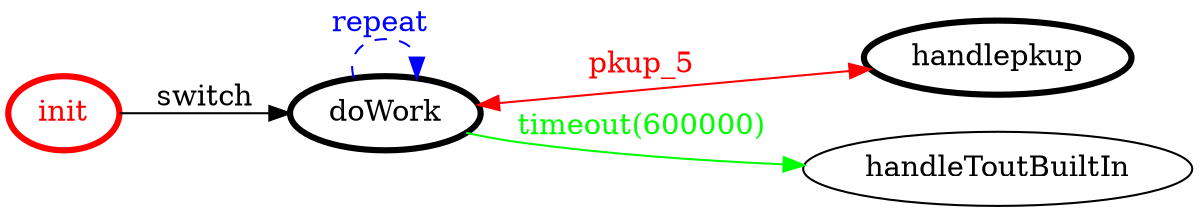 /*
*
* A GraphViz DOT FSM description 
* Please use a GraphViz visualizer (like http://www.webgraphviz.com)
*  
*/

digraph finite_state_machine {
	rankdir=LR
	size="8,5"
	
	init [ color = red ][ fontcolor = red ][ penwidth = 3 ]
	doWork [ color = black ][ fontcolor = black ][ penwidth = 3 ]
	handlepkup [ color = black ][ fontcolor = black ][ penwidth = 3 ]
	
	doWork -> handlepkup [ label = "pkup_5" ][ color = red ][ fontcolor = red ][ dir = both ]
	init -> doWork [ label = "switch" ][ color = black ][ fontcolor = black ]
	doWork -> doWork [ label = "repeat "][ style = dashed ][ color = blue ][ fontcolor = blue ]
	doWork -> handleToutBuiltIn [ label = "timeout(600000)" ][ color = green ][ fontcolor = green ]
}
